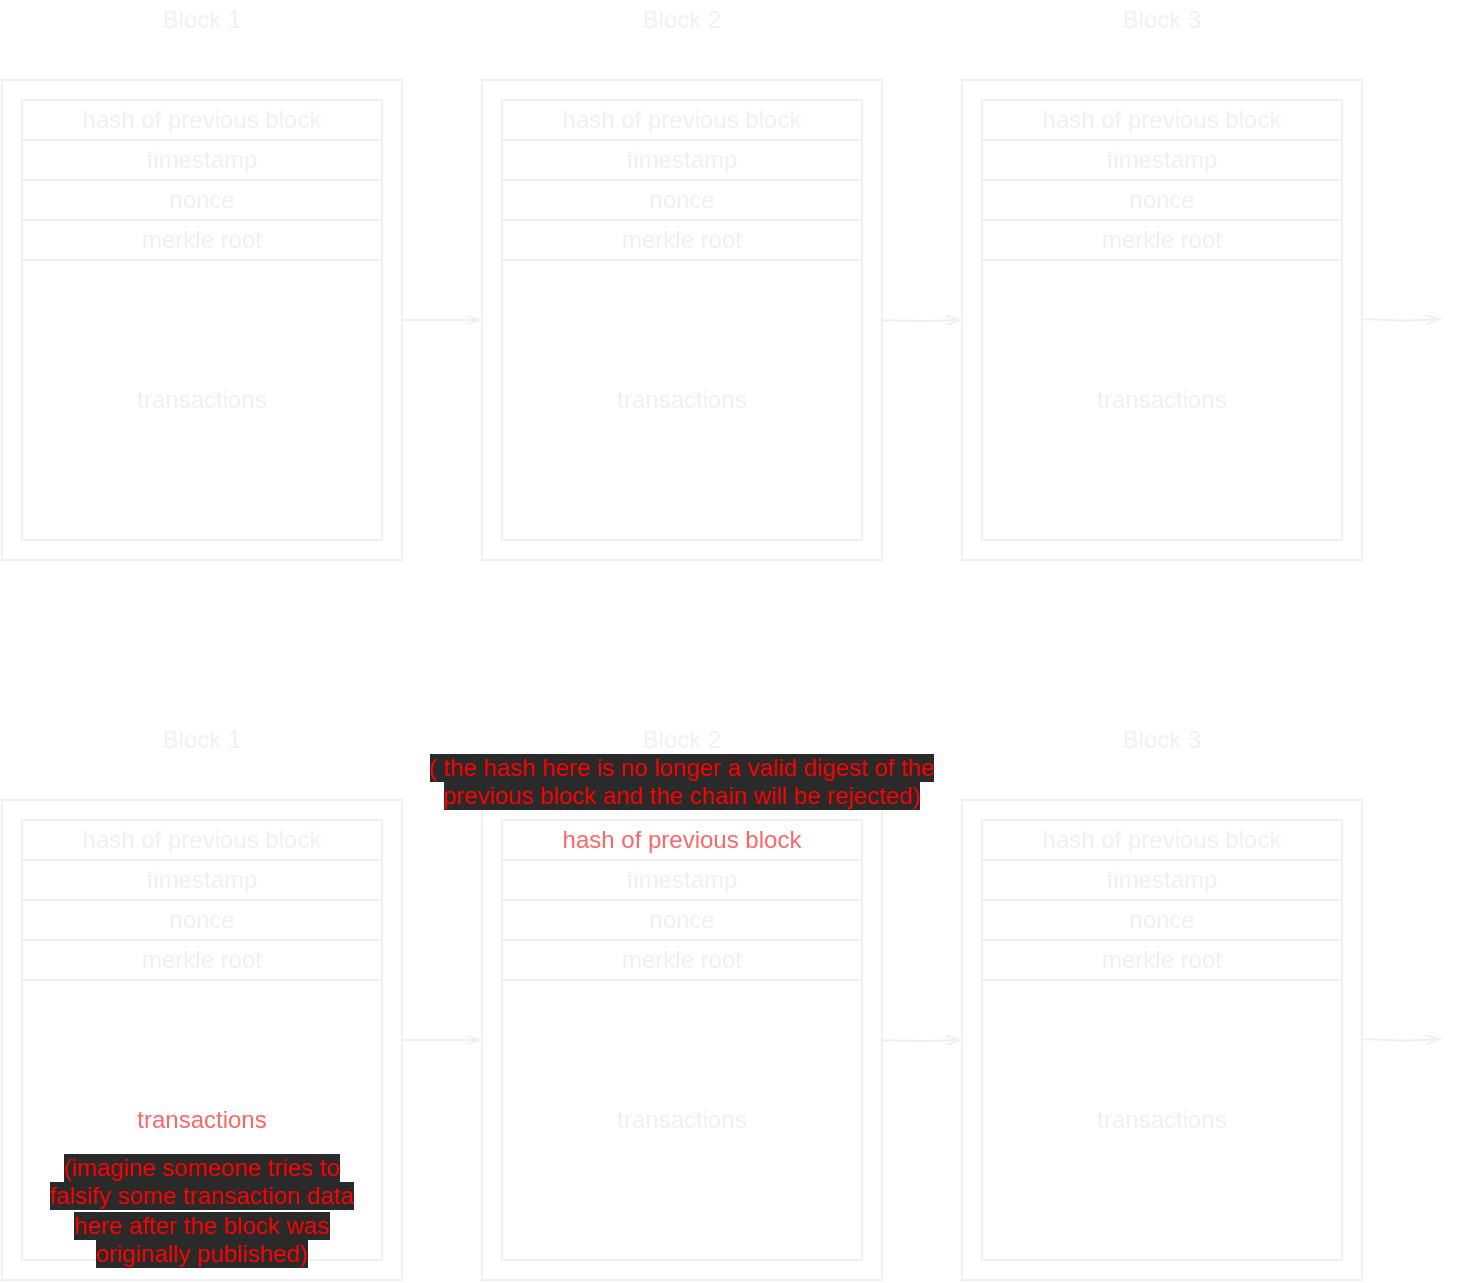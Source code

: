 <mxfile>
    <diagram id="1GRCF87MEDdChUUmZ0ac" name="block">
        <mxGraphModel dx="348" dy="273" grid="1" gridSize="10" guides="1" tooltips="1" connect="1" arrows="1" fold="1" page="1" pageScale="1" pageWidth="850" pageHeight="1100" math="0" shadow="0">
            <root>
                <mxCell id="0"/>
                <mxCell id="1" parent="0"/>
                <mxCell id="11" value="" style="group;strokeColor=#F0F0F0;fontColor=#F0F0F0;" vertex="1" connectable="0" parent="1">
                    <mxGeometry x="40" y="120" width="200" height="240" as="geometry"/>
                </mxCell>
                <mxCell id="3" value="" style="rounded=0;whiteSpace=wrap;html=1;strokeColor=#F0F0F0;fontColor=#F0F0F0;fillColor=none;" vertex="1" parent="11">
                    <mxGeometry width="200" height="240" as="geometry"/>
                </mxCell>
                <mxCell id="4" value="transactions" style="rounded=0;whiteSpace=wrap;html=1;strokeColor=#F0F0F0;fontColor=#F0F0F0;fillColor=none;" vertex="1" parent="11">
                    <mxGeometry x="10" y="90" width="180" height="140" as="geometry"/>
                </mxCell>
                <mxCell id="10" value="" style="group;strokeColor=#F0F0F0;fontColor=#F0F0F0;" vertex="1" connectable="0" parent="11">
                    <mxGeometry x="10" y="10" width="180" height="80" as="geometry"/>
                </mxCell>
                <mxCell id="5" value="hash of previous block" style="rounded=0;whiteSpace=wrap;html=1;strokeColor=#F0F0F0;fontColor=#F0F0F0;fillColor=none;" vertex="1" parent="10">
                    <mxGeometry width="180" height="20" as="geometry"/>
                </mxCell>
                <mxCell id="6" value="timestamp" style="rounded=0;whiteSpace=wrap;html=1;strokeColor=#F0F0F0;fontColor=#F0F0F0;fillColor=none;" vertex="1" parent="10">
                    <mxGeometry y="20" width="180" height="20" as="geometry"/>
                </mxCell>
                <mxCell id="7" value="nonce" style="rounded=0;whiteSpace=wrap;html=1;strokeColor=#F0F0F0;fontColor=#F0F0F0;fillColor=none;" vertex="1" parent="10">
                    <mxGeometry y="40" width="180" height="20" as="geometry"/>
                </mxCell>
                <mxCell id="8" value="merkle root" style="rounded=0;whiteSpace=wrap;html=1;strokeColor=#F0F0F0;fontColor=#F0F0F0;fillColor=none;" vertex="1" parent="10">
                    <mxGeometry y="60" width="180" height="20" as="geometry"/>
                </mxCell>
                <mxCell id="pNki4_hhaj4XndRfRFaX-11" value="" style="group;strokeColor=#F0F0F0;fontColor=#F0F0F0;" vertex="1" connectable="0" parent="1">
                    <mxGeometry x="280" y="120" width="200" height="240" as="geometry"/>
                </mxCell>
                <mxCell id="pNki4_hhaj4XndRfRFaX-12" value="" style="rounded=0;whiteSpace=wrap;html=1;strokeColor=#F0F0F0;fontColor=#F0F0F0;fillColor=none;" vertex="1" parent="pNki4_hhaj4XndRfRFaX-11">
                    <mxGeometry width="200" height="240" as="geometry"/>
                </mxCell>
                <mxCell id="pNki4_hhaj4XndRfRFaX-13" value="transactions" style="rounded=0;whiteSpace=wrap;html=1;strokeColor=#F0F0F0;fontColor=#F0F0F0;fillColor=none;" vertex="1" parent="pNki4_hhaj4XndRfRFaX-11">
                    <mxGeometry x="10" y="90" width="180" height="140" as="geometry"/>
                </mxCell>
                <mxCell id="pNki4_hhaj4XndRfRFaX-14" value="" style="group;strokeColor=#F0F0F0;fontColor=#F0F0F0;" vertex="1" connectable="0" parent="pNki4_hhaj4XndRfRFaX-11">
                    <mxGeometry x="10" y="10" width="180" height="80" as="geometry"/>
                </mxCell>
                <mxCell id="pNki4_hhaj4XndRfRFaX-15" value="hash of previous block" style="rounded=0;whiteSpace=wrap;html=1;strokeColor=#F0F0F0;fontColor=#F0F0F0;fillColor=none;" vertex="1" parent="pNki4_hhaj4XndRfRFaX-14">
                    <mxGeometry width="180" height="20" as="geometry"/>
                </mxCell>
                <mxCell id="pNki4_hhaj4XndRfRFaX-16" value="timestamp" style="rounded=0;whiteSpace=wrap;html=1;strokeColor=#F0F0F0;fontColor=#F0F0F0;fillColor=none;" vertex="1" parent="pNki4_hhaj4XndRfRFaX-14">
                    <mxGeometry y="20" width="180" height="20" as="geometry"/>
                </mxCell>
                <mxCell id="pNki4_hhaj4XndRfRFaX-17" value="nonce" style="rounded=0;whiteSpace=wrap;html=1;strokeColor=#F0F0F0;fontColor=#F0F0F0;fillColor=none;" vertex="1" parent="pNki4_hhaj4XndRfRFaX-14">
                    <mxGeometry y="40" width="180" height="20" as="geometry"/>
                </mxCell>
                <mxCell id="pNki4_hhaj4XndRfRFaX-18" value="merkle root" style="rounded=0;whiteSpace=wrap;html=1;strokeColor=#F0F0F0;fontColor=#F0F0F0;fillColor=none;" vertex="1" parent="pNki4_hhaj4XndRfRFaX-14">
                    <mxGeometry y="60" width="180" height="20" as="geometry"/>
                </mxCell>
                <mxCell id="pNki4_hhaj4XndRfRFaX-19" value="" style="group;strokeColor=#F0F0F0;fontColor=#F0F0F0;" vertex="1" connectable="0" parent="1">
                    <mxGeometry x="520" y="120" width="200" height="240" as="geometry"/>
                </mxCell>
                <mxCell id="pNki4_hhaj4XndRfRFaX-20" value="" style="rounded=0;whiteSpace=wrap;html=1;strokeColor=#F0F0F0;fontColor=#F0F0F0;fillColor=none;" vertex="1" parent="pNki4_hhaj4XndRfRFaX-19">
                    <mxGeometry width="200" height="240" as="geometry"/>
                </mxCell>
                <mxCell id="pNki4_hhaj4XndRfRFaX-21" value="transactions" style="rounded=0;whiteSpace=wrap;html=1;strokeColor=#F0F0F0;fontColor=#F0F0F0;fillColor=none;" vertex="1" parent="pNki4_hhaj4XndRfRFaX-19">
                    <mxGeometry x="10" y="90" width="180" height="140" as="geometry"/>
                </mxCell>
                <mxCell id="pNki4_hhaj4XndRfRFaX-22" value="" style="group;strokeColor=#F0F0F0;fontColor=#F0F0F0;" vertex="1" connectable="0" parent="pNki4_hhaj4XndRfRFaX-19">
                    <mxGeometry x="10" y="10" width="180" height="80" as="geometry"/>
                </mxCell>
                <mxCell id="pNki4_hhaj4XndRfRFaX-23" value="hash of previous block" style="rounded=0;whiteSpace=wrap;html=1;strokeColor=#F0F0F0;fontColor=#F0F0F0;fillColor=none;" vertex="1" parent="pNki4_hhaj4XndRfRFaX-22">
                    <mxGeometry width="180" height="20" as="geometry"/>
                </mxCell>
                <mxCell id="pNki4_hhaj4XndRfRFaX-24" value="timestamp" style="rounded=0;whiteSpace=wrap;html=1;strokeColor=#F0F0F0;fontColor=#F0F0F0;fillColor=none;" vertex="1" parent="pNki4_hhaj4XndRfRFaX-22">
                    <mxGeometry y="20" width="180" height="20" as="geometry"/>
                </mxCell>
                <mxCell id="pNki4_hhaj4XndRfRFaX-25" value="nonce" style="rounded=0;whiteSpace=wrap;html=1;strokeColor=#F0F0F0;fontColor=#F0F0F0;fillColor=none;" vertex="1" parent="pNki4_hhaj4XndRfRFaX-22">
                    <mxGeometry y="40" width="180" height="20" as="geometry"/>
                </mxCell>
                <mxCell id="pNki4_hhaj4XndRfRFaX-26" value="merkle root" style="rounded=0;whiteSpace=wrap;html=1;strokeColor=#F0F0F0;fontColor=#F0F0F0;fillColor=none;" vertex="1" parent="pNki4_hhaj4XndRfRFaX-22">
                    <mxGeometry y="60" width="180" height="20" as="geometry"/>
                </mxCell>
                <mxCell id="pNki4_hhaj4XndRfRFaX-27" value="Block 1" style="text;html=1;strokeColor=none;fillColor=none;align=center;verticalAlign=middle;whiteSpace=wrap;rounded=0;fontColor=#F0F0F0;" vertex="1" parent="1">
                    <mxGeometry x="80" y="80" width="120" height="20" as="geometry"/>
                </mxCell>
                <mxCell id="pNki4_hhaj4XndRfRFaX-28" value="Block 2" style="text;html=1;strokeColor=none;fillColor=none;align=center;verticalAlign=middle;whiteSpace=wrap;rounded=0;fontColor=#F0F0F0;" vertex="1" parent="1">
                    <mxGeometry x="320" y="80" width="120" height="20" as="geometry"/>
                </mxCell>
                <mxCell id="pNki4_hhaj4XndRfRFaX-29" value="Block 3" style="text;html=1;strokeColor=none;fillColor=none;align=center;verticalAlign=middle;whiteSpace=wrap;rounded=0;fontColor=#F0F0F0;" vertex="1" parent="1">
                    <mxGeometry x="560" y="80" width="120" height="20" as="geometry"/>
                </mxCell>
                <mxCell id="pNki4_hhaj4XndRfRFaX-30" style="edgeStyle=orthogonalEdgeStyle;rounded=0;orthogonalLoop=1;jettySize=auto;html=1;exitX=1;exitY=0.5;exitDx=0;exitDy=0;entryX=0;entryY=0.5;entryDx=0;entryDy=0;startArrow=none;startFill=0;endArrow=openThin;endFill=0;strokeColor=#F0F0F0;fontColor=#F0F0F0;" edge="1" parent="1" source="3" target="pNki4_hhaj4XndRfRFaX-12">
                    <mxGeometry relative="1" as="geometry"/>
                </mxCell>
                <mxCell id="pNki4_hhaj4XndRfRFaX-31" style="edgeStyle=orthogonalEdgeStyle;rounded=0;orthogonalLoop=1;jettySize=auto;html=1;entryX=0;entryY=0.5;entryDx=0;entryDy=0;startArrow=none;startFill=0;endArrow=openThin;endFill=0;strokeColor=#F0F0F0;fontColor=#F0F0F0;" edge="1" parent="1" target="pNki4_hhaj4XndRfRFaX-20">
                    <mxGeometry relative="1" as="geometry">
                        <mxPoint x="480" y="240" as="sourcePoint"/>
                        <mxPoint x="290" y="250" as="targetPoint"/>
                    </mxGeometry>
                </mxCell>
                <mxCell id="pNki4_hhaj4XndRfRFaX-32" style="edgeStyle=orthogonalEdgeStyle;rounded=0;orthogonalLoop=1;jettySize=auto;html=1;entryX=0;entryY=0.5;entryDx=0;entryDy=0;startArrow=none;startFill=0;endArrow=openThin;endFill=0;strokeColor=#F0F0F0;fontColor=#F0F0F0;" edge="1" parent="1">
                    <mxGeometry relative="1" as="geometry">
                        <mxPoint x="720" y="239.66" as="sourcePoint"/>
                        <mxPoint x="760" y="239.66" as="targetPoint"/>
                    </mxGeometry>
                </mxCell>
                <mxCell id="IhchUDKWC7QUjw-v6-Qa-11" value="" style="group;strokeColor=#F0F0F0;fontColor=#F0F0F0;align=center;" vertex="1" connectable="0" parent="1">
                    <mxGeometry x="40" y="480" width="200" height="240" as="geometry"/>
                </mxCell>
                <mxCell id="IhchUDKWC7QUjw-v6-Qa-12" value="" style="rounded=0;whiteSpace=wrap;html=1;strokeColor=#F0F0F0;fontColor=#F0F0F0;fillColor=none;" vertex="1" parent="IhchUDKWC7QUjw-v6-Qa-11">
                    <mxGeometry width="200" height="240" as="geometry"/>
                </mxCell>
                <mxCell id="IhchUDKWC7QUjw-v6-Qa-13" value="&lt;font color=&quot;#ff6666&quot;&gt;transactions&lt;/font&gt;" style="rounded=0;whiteSpace=wrap;html=1;strokeColor=#F0F0F0;fontColor=#F0F0F0;fillColor=none;" vertex="1" parent="IhchUDKWC7QUjw-v6-Qa-11">
                    <mxGeometry x="10" y="90" width="180" height="140" as="geometry"/>
                </mxCell>
                <mxCell id="IhchUDKWC7QUjw-v6-Qa-14" value="" style="group;strokeColor=#F0F0F0;fontColor=#F0F0F0;" vertex="1" connectable="0" parent="IhchUDKWC7QUjw-v6-Qa-11">
                    <mxGeometry x="10" y="10" width="180" height="80" as="geometry"/>
                </mxCell>
                <mxCell id="IhchUDKWC7QUjw-v6-Qa-15" value="hash of previous block" style="rounded=0;whiteSpace=wrap;html=1;strokeColor=#F0F0F0;fontColor=#F0F0F0;fillColor=none;" vertex="1" parent="IhchUDKWC7QUjw-v6-Qa-14">
                    <mxGeometry width="180" height="20" as="geometry"/>
                </mxCell>
                <mxCell id="IhchUDKWC7QUjw-v6-Qa-16" value="timestamp" style="rounded=0;whiteSpace=wrap;html=1;strokeColor=#F0F0F0;fontColor=#F0F0F0;fillColor=none;" vertex="1" parent="IhchUDKWC7QUjw-v6-Qa-14">
                    <mxGeometry y="20" width="180" height="20" as="geometry"/>
                </mxCell>
                <mxCell id="IhchUDKWC7QUjw-v6-Qa-17" value="nonce" style="rounded=0;whiteSpace=wrap;html=1;strokeColor=#F0F0F0;fontColor=#F0F0F0;fillColor=none;" vertex="1" parent="IhchUDKWC7QUjw-v6-Qa-14">
                    <mxGeometry y="40" width="180" height="20" as="geometry"/>
                </mxCell>
                <mxCell id="IhchUDKWC7QUjw-v6-Qa-18" value="merkle root" style="rounded=0;whiteSpace=wrap;html=1;strokeColor=#F0F0F0;fontColor=#F0F0F0;fillColor=none;" vertex="1" parent="IhchUDKWC7QUjw-v6-Qa-14">
                    <mxGeometry y="60" width="180" height="20" as="geometry"/>
                </mxCell>
                <mxCell id="IhchUDKWC7QUjw-v6-Qa-41" value="&lt;span style=&quot;color: rgb(255 , 0 , 0) ; font-family: &amp;#34;helvetica&amp;#34; ; font-size: 12px ; font-style: normal ; font-weight: 400 ; letter-spacing: normal ; text-indent: 0px ; text-transform: none ; word-spacing: 0px ; background-color: rgb(42 , 42 , 42) ; display: inline ; float: none&quot;&gt;(imagine someone tries to falsify some transaction data here after the block was originally published)&lt;/span&gt;" style="text;whiteSpace=wrap;html=1;fontColor=#F0F0F0;align=center;" vertex="1" parent="IhchUDKWC7QUjw-v6-Qa-11">
                    <mxGeometry x="20" y="170" width="160" height="30" as="geometry"/>
                </mxCell>
                <mxCell id="IhchUDKWC7QUjw-v6-Qa-19" value="" style="group;strokeColor=#F0F0F0;fontColor=#F0F0F0;" vertex="1" connectable="0" parent="1">
                    <mxGeometry x="280" y="480" width="200" height="240" as="geometry"/>
                </mxCell>
                <mxCell id="IhchUDKWC7QUjw-v6-Qa-20" value="" style="rounded=0;whiteSpace=wrap;html=1;strokeColor=#F0F0F0;fontColor=#F0F0F0;fillColor=none;" vertex="1" parent="IhchUDKWC7QUjw-v6-Qa-19">
                    <mxGeometry width="200" height="240" as="geometry"/>
                </mxCell>
                <mxCell id="IhchUDKWC7QUjw-v6-Qa-21" value="transactions" style="rounded=0;whiteSpace=wrap;html=1;strokeColor=#F0F0F0;fontColor=#F0F0F0;fillColor=none;" vertex="1" parent="IhchUDKWC7QUjw-v6-Qa-19">
                    <mxGeometry x="10" y="90" width="180" height="140" as="geometry"/>
                </mxCell>
                <mxCell id="IhchUDKWC7QUjw-v6-Qa-22" value="" style="group;strokeColor=#F0F0F0;fontColor=#F0F0F0;" vertex="1" connectable="0" parent="IhchUDKWC7QUjw-v6-Qa-19">
                    <mxGeometry x="10" y="10" width="180" height="80" as="geometry"/>
                </mxCell>
                <mxCell id="IhchUDKWC7QUjw-v6-Qa-23" value="&lt;font color=&quot;#ff6666&quot;&gt;hash of previous block&lt;/font&gt;" style="rounded=0;whiteSpace=wrap;html=1;strokeColor=#F0F0F0;fontColor=#F0F0F0;fillColor=none;" vertex="1" parent="IhchUDKWC7QUjw-v6-Qa-22">
                    <mxGeometry width="180" height="20" as="geometry"/>
                </mxCell>
                <mxCell id="IhchUDKWC7QUjw-v6-Qa-24" value="timestamp" style="rounded=0;whiteSpace=wrap;html=1;strokeColor=#F0F0F0;fontColor=#F0F0F0;fillColor=none;" vertex="1" parent="IhchUDKWC7QUjw-v6-Qa-22">
                    <mxGeometry y="20" width="180" height="20" as="geometry"/>
                </mxCell>
                <mxCell id="IhchUDKWC7QUjw-v6-Qa-25" value="nonce" style="rounded=0;whiteSpace=wrap;html=1;strokeColor=#F0F0F0;fontColor=#F0F0F0;fillColor=none;" vertex="1" parent="IhchUDKWC7QUjw-v6-Qa-22">
                    <mxGeometry y="40" width="180" height="20" as="geometry"/>
                </mxCell>
                <mxCell id="IhchUDKWC7QUjw-v6-Qa-26" value="merkle root" style="rounded=0;whiteSpace=wrap;html=1;strokeColor=#F0F0F0;fontColor=#F0F0F0;fillColor=none;" vertex="1" parent="IhchUDKWC7QUjw-v6-Qa-22">
                    <mxGeometry y="60" width="180" height="20" as="geometry"/>
                </mxCell>
                <mxCell id="IhchUDKWC7QUjw-v6-Qa-27" value="" style="group;strokeColor=#F0F0F0;fontColor=#F0F0F0;" vertex="1" connectable="0" parent="1">
                    <mxGeometry x="520" y="480" width="200" height="240" as="geometry"/>
                </mxCell>
                <mxCell id="IhchUDKWC7QUjw-v6-Qa-28" value="" style="rounded=0;whiteSpace=wrap;html=1;strokeColor=#F0F0F0;fontColor=#F0F0F0;fillColor=none;" vertex="1" parent="IhchUDKWC7QUjw-v6-Qa-27">
                    <mxGeometry width="200" height="240" as="geometry"/>
                </mxCell>
                <mxCell id="IhchUDKWC7QUjw-v6-Qa-29" value="transactions" style="rounded=0;whiteSpace=wrap;html=1;strokeColor=#F0F0F0;fontColor=#F0F0F0;fillColor=none;" vertex="1" parent="IhchUDKWC7QUjw-v6-Qa-27">
                    <mxGeometry x="10" y="90" width="180" height="140" as="geometry"/>
                </mxCell>
                <mxCell id="IhchUDKWC7QUjw-v6-Qa-30" value="" style="group;strokeColor=#F0F0F0;fontColor=#F0F0F0;" vertex="1" connectable="0" parent="IhchUDKWC7QUjw-v6-Qa-27">
                    <mxGeometry x="10" y="10" width="180" height="80" as="geometry"/>
                </mxCell>
                <mxCell id="IhchUDKWC7QUjw-v6-Qa-31" value="hash of previous block" style="rounded=0;whiteSpace=wrap;html=1;strokeColor=#F0F0F0;fontColor=#F0F0F0;fillColor=none;" vertex="1" parent="IhchUDKWC7QUjw-v6-Qa-30">
                    <mxGeometry width="180" height="20" as="geometry"/>
                </mxCell>
                <mxCell id="IhchUDKWC7QUjw-v6-Qa-32" value="timestamp" style="rounded=0;whiteSpace=wrap;html=1;strokeColor=#F0F0F0;fontColor=#F0F0F0;fillColor=none;" vertex="1" parent="IhchUDKWC7QUjw-v6-Qa-30">
                    <mxGeometry y="20" width="180" height="20" as="geometry"/>
                </mxCell>
                <mxCell id="IhchUDKWC7QUjw-v6-Qa-33" value="nonce" style="rounded=0;whiteSpace=wrap;html=1;strokeColor=#F0F0F0;fontColor=#F0F0F0;fillColor=none;" vertex="1" parent="IhchUDKWC7QUjw-v6-Qa-30">
                    <mxGeometry y="40" width="180" height="20" as="geometry"/>
                </mxCell>
                <mxCell id="IhchUDKWC7QUjw-v6-Qa-34" value="merkle root" style="rounded=0;whiteSpace=wrap;html=1;strokeColor=#F0F0F0;fontColor=#F0F0F0;fillColor=none;" vertex="1" parent="IhchUDKWC7QUjw-v6-Qa-30">
                    <mxGeometry y="60" width="180" height="20" as="geometry"/>
                </mxCell>
                <mxCell id="IhchUDKWC7QUjw-v6-Qa-35" value="Block 1" style="text;html=1;strokeColor=none;fillColor=none;align=center;verticalAlign=middle;whiteSpace=wrap;rounded=0;fontColor=#F0F0F0;" vertex="1" parent="1">
                    <mxGeometry x="80" y="440" width="120" height="20" as="geometry"/>
                </mxCell>
                <mxCell id="IhchUDKWC7QUjw-v6-Qa-36" value="Block 2" style="text;html=1;strokeColor=none;fillColor=none;align=center;verticalAlign=middle;whiteSpace=wrap;rounded=0;fontColor=#F0F0F0;" vertex="1" parent="1">
                    <mxGeometry x="320" y="440" width="120" height="20" as="geometry"/>
                </mxCell>
                <mxCell id="IhchUDKWC7QUjw-v6-Qa-37" value="Block 3" style="text;html=1;strokeColor=none;fillColor=none;align=center;verticalAlign=middle;whiteSpace=wrap;rounded=0;fontColor=#F0F0F0;" vertex="1" parent="1">
                    <mxGeometry x="560" y="440" width="120" height="20" as="geometry"/>
                </mxCell>
                <mxCell id="IhchUDKWC7QUjw-v6-Qa-38" style="edgeStyle=orthogonalEdgeStyle;rounded=0;orthogonalLoop=1;jettySize=auto;html=1;exitX=1;exitY=0.5;exitDx=0;exitDy=0;entryX=0;entryY=0.5;entryDx=0;entryDy=0;startArrow=none;startFill=0;endArrow=openThin;endFill=0;strokeColor=#F0F0F0;fontColor=#F0F0F0;" edge="1" parent="1" source="IhchUDKWC7QUjw-v6-Qa-12" target="IhchUDKWC7QUjw-v6-Qa-20">
                    <mxGeometry relative="1" as="geometry"/>
                </mxCell>
                <mxCell id="IhchUDKWC7QUjw-v6-Qa-39" style="edgeStyle=orthogonalEdgeStyle;rounded=0;orthogonalLoop=1;jettySize=auto;html=1;entryX=0;entryY=0.5;entryDx=0;entryDy=0;startArrow=none;startFill=0;endArrow=openThin;endFill=0;strokeColor=#F0F0F0;fontColor=#F0F0F0;" edge="1" parent="1" target="IhchUDKWC7QUjw-v6-Qa-28">
                    <mxGeometry relative="1" as="geometry">
                        <mxPoint x="480" y="600" as="sourcePoint"/>
                        <mxPoint x="290" y="610" as="targetPoint"/>
                    </mxGeometry>
                </mxCell>
                <mxCell id="IhchUDKWC7QUjw-v6-Qa-40" style="edgeStyle=orthogonalEdgeStyle;rounded=0;orthogonalLoop=1;jettySize=auto;html=1;entryX=0;entryY=0.5;entryDx=0;entryDy=0;startArrow=none;startFill=0;endArrow=openThin;endFill=0;strokeColor=#F0F0F0;fontColor=#F0F0F0;" edge="1" parent="1">
                    <mxGeometry relative="1" as="geometry">
                        <mxPoint x="720" y="599.66" as="sourcePoint"/>
                        <mxPoint x="760" y="599.66" as="targetPoint"/>
                    </mxGeometry>
                </mxCell>
                <mxCell id="IhchUDKWC7QUjw-v6-Qa-43" value="&lt;span style=&quot;color: rgb(255 , 0 , 0) ; font-family: &amp;#34;helvetica&amp;#34; ; font-size: 12px ; font-style: normal ; font-weight: 400 ; letter-spacing: normal ; text-indent: 0px ; text-transform: none ; word-spacing: 0px ; background-color: rgb(42 , 42 , 42) ; display: inline ; float: none&quot;&gt;( the hash here is no longer a valid digest of the previous block and the chain will be rejected)&lt;/span&gt;" style="text;whiteSpace=wrap;html=1;fontColor=#F0F0F0;align=center;" vertex="1" parent="1">
                    <mxGeometry x="240" y="450" width="280" height="30" as="geometry"/>
                </mxCell>
            </root>
        </mxGraphModel>
    </diagram>
    <diagram id="W4BKECktwOjYHuGcndTP" name="Merkle Tree">
        <mxGraphModel dx="695" dy="545" grid="1" gridSize="10" guides="1" tooltips="1" connect="1" arrows="1" fold="1" page="1" pageScale="1" pageWidth="850" pageHeight="1100" math="0" shadow="0">
            <root>
                <mxCell id="FPImrqedmE8MAAXKtZ2X-0"/>
                <mxCell id="FPImrqedmE8MAAXKtZ2X-1" parent="FPImrqedmE8MAAXKtZ2X-0"/>
                <mxCell id="FPImrqedmE8MAAXKtZ2X-2" value="Leaf Node 1&lt;br&gt;data 1" style="rounded=0;whiteSpace=wrap;html=1;strokeColor=#F0F0F0;fillColor=none;fontColor=#F0F0F0;" vertex="1" parent="FPImrqedmE8MAAXKtZ2X-1">
                    <mxGeometry x="40" y="400" width="120" height="40" as="geometry"/>
                </mxCell>
                <mxCell id="FPImrqedmE8MAAXKtZ2X-3" value="Leaf Node 2&lt;br&gt;data 2" style="rounded=0;whiteSpace=wrap;html=1;strokeColor=#F0F0F0;fillColor=none;fontColor=#F0F0F0;" vertex="1" parent="FPImrqedmE8MAAXKtZ2X-1">
                    <mxGeometry x="200" y="400" width="120" height="40" as="geometry"/>
                </mxCell>
                <mxCell id="FPImrqedmE8MAAXKtZ2X-4" value="Leaf Node 3&lt;br&gt;data 3" style="rounded=0;whiteSpace=wrap;html=1;strokeColor=#F0F0F0;fillColor=none;fontColor=#F0F0F0;" vertex="1" parent="FPImrqedmE8MAAXKtZ2X-1">
                    <mxGeometry x="360" y="400" width="120" height="40" as="geometry"/>
                </mxCell>
                <mxCell id="FPImrqedmE8MAAXKtZ2X-5" value="Leaf Node 4&lt;br&gt;data 4" style="rounded=0;whiteSpace=wrap;html=1;strokeColor=#F0F0F0;fillColor=none;fontColor=#F0F0F0;" vertex="1" parent="FPImrqedmE8MAAXKtZ2X-1">
                    <mxGeometry x="520" y="400" width="120" height="40" as="geometry"/>
                </mxCell>
                <mxCell id="FPImrqedmE8MAAXKtZ2X-12" value="" style="edgeStyle=orthogonalEdgeStyle;rounded=0;orthogonalLoop=1;jettySize=auto;html=1;startArrow=blockThin;startFill=1;endArrow=none;endFill=0;strokeColor=#F0F0F0;" edge="1" parent="FPImrqedmE8MAAXKtZ2X-1" source="FPImrqedmE8MAAXKtZ2X-6" target="FPImrqedmE8MAAXKtZ2X-2">
                    <mxGeometry relative="1" as="geometry"/>
                </mxCell>
                <mxCell id="FPImrqedmE8MAAXKtZ2X-6" value="Hash 1-1&lt;br&gt;hash( Leaf Node 1 )" style="rounded=0;whiteSpace=wrap;html=1;strokeColor=#F0F0F0;fillColor=none;fontColor=#F0F0F0;" vertex="1" parent="FPImrqedmE8MAAXKtZ2X-1">
                    <mxGeometry x="40" y="320" width="120" height="40" as="geometry"/>
                </mxCell>
                <mxCell id="FPImrqedmE8MAAXKtZ2X-13" value="" style="edgeStyle=orthogonalEdgeStyle;rounded=0;orthogonalLoop=1;jettySize=auto;html=1;startArrow=blockThin;startFill=1;endArrow=none;endFill=0;strokeColor=#F0F0F0;" edge="1" parent="FPImrqedmE8MAAXKtZ2X-1" source="FPImrqedmE8MAAXKtZ2X-7" target="FPImrqedmE8MAAXKtZ2X-3">
                    <mxGeometry relative="1" as="geometry"/>
                </mxCell>
                <mxCell id="FPImrqedmE8MAAXKtZ2X-7" value="Hash 1-2&lt;br&gt;hash( Leaf Node 2 )" style="rounded=0;whiteSpace=wrap;html=1;strokeColor=#F0F0F0;fillColor=none;fontColor=#F0F0F0;" vertex="1" parent="FPImrqedmE8MAAXKtZ2X-1">
                    <mxGeometry x="200" y="320" width="120" height="40" as="geometry"/>
                </mxCell>
                <mxCell id="FPImrqedmE8MAAXKtZ2X-15" value="" style="edgeStyle=orthogonalEdgeStyle;rounded=0;orthogonalLoop=1;jettySize=auto;html=1;startArrow=blockThin;startFill=1;endArrow=none;endFill=0;strokeColor=#F0F0F0;" edge="1" parent="FPImrqedmE8MAAXKtZ2X-1" source="FPImrqedmE8MAAXKtZ2X-8" target="FPImrqedmE8MAAXKtZ2X-4">
                    <mxGeometry relative="1" as="geometry"/>
                </mxCell>
                <mxCell id="FPImrqedmE8MAAXKtZ2X-8" value="Hash 2-1&lt;br&gt;hash( Leaf Node 3 )" style="rounded=0;whiteSpace=wrap;html=1;strokeColor=#F0F0F0;fillColor=none;fontColor=#F0F0F0;" vertex="1" parent="FPImrqedmE8MAAXKtZ2X-1">
                    <mxGeometry x="360" y="320" width="120" height="40" as="geometry"/>
                </mxCell>
                <mxCell id="FPImrqedmE8MAAXKtZ2X-16" value="" style="edgeStyle=orthogonalEdgeStyle;rounded=0;orthogonalLoop=1;jettySize=auto;html=1;startArrow=blockThin;startFill=1;endArrow=none;endFill=0;strokeColor=#F0F0F0;" edge="1" parent="FPImrqedmE8MAAXKtZ2X-1" source="FPImrqedmE8MAAXKtZ2X-9" target="FPImrqedmE8MAAXKtZ2X-5">
                    <mxGeometry relative="1" as="geometry"/>
                </mxCell>
                <mxCell id="FPImrqedmE8MAAXKtZ2X-9" value="Hash 2-2&lt;br&gt;hash( Leaf Node 4 )" style="rounded=0;whiteSpace=wrap;html=1;strokeColor=#F0F0F0;fillColor=none;fontColor=#F0F0F0;" vertex="1" parent="FPImrqedmE8MAAXKtZ2X-1">
                    <mxGeometry x="520" y="320" width="120" height="40" as="geometry"/>
                </mxCell>
                <mxCell id="FPImrqedmE8MAAXKtZ2X-10" value="Hash 1&lt;br&gt;hash( Hash 1-1 + Hash 1-2 )" style="rounded=0;whiteSpace=wrap;html=1;strokeColor=#F0F0F0;fillColor=none;fontColor=#F0F0F0;" vertex="1" parent="FPImrqedmE8MAAXKtZ2X-1">
                    <mxGeometry x="90" y="240" width="180" height="40" as="geometry"/>
                </mxCell>
                <mxCell id="FPImrqedmE8MAAXKtZ2X-17" value="" style="edgeStyle=orthogonalEdgeStyle;rounded=0;orthogonalLoop=1;jettySize=auto;html=1;startArrow=blockThin;startFill=1;endArrow=none;endFill=0;strokeColor=#F0F0F0;" edge="1" parent="FPImrqedmE8MAAXKtZ2X-1" source="FPImrqedmE8MAAXKtZ2X-11" target="FPImrqedmE8MAAXKtZ2X-9">
                    <mxGeometry relative="1" as="geometry"/>
                </mxCell>
                <mxCell id="FPImrqedmE8MAAXKtZ2X-11" value="Hash 2&lt;br&gt;hash( Hash 2-1 + Hash 2-2 )" style="rounded=0;whiteSpace=wrap;html=1;strokeColor=#F0F0F0;fillColor=none;fontColor=#F0F0F0;" vertex="1" parent="FPImrqedmE8MAAXKtZ2X-1">
                    <mxGeometry x="410" y="240" width="180" height="40" as="geometry"/>
                </mxCell>
                <mxCell id="FPImrqedmE8MAAXKtZ2X-18" value="" style="edgeStyle=orthogonalEdgeStyle;rounded=0;orthogonalLoop=1;jettySize=auto;html=1;entryX=0.5;entryY=0;entryDx=0;entryDy=0;startArrow=blockThin;startFill=1;endArrow=none;endFill=0;strokeColor=#F0F0F0;" edge="1" parent="FPImrqedmE8MAAXKtZ2X-1" source="FPImrqedmE8MAAXKtZ2X-11" target="FPImrqedmE8MAAXKtZ2X-8">
                    <mxGeometry relative="1" as="geometry">
                        <mxPoint x="510" y="290" as="sourcePoint"/>
                        <mxPoint x="590" y="330" as="targetPoint"/>
                    </mxGeometry>
                </mxCell>
                <mxCell id="FPImrqedmE8MAAXKtZ2X-19" value="" style="edgeStyle=orthogonalEdgeStyle;rounded=0;orthogonalLoop=1;jettySize=auto;html=1;entryX=0.5;entryY=0;entryDx=0;entryDy=0;exitX=0.5;exitY=1;exitDx=0;exitDy=0;startArrow=blockThin;startFill=1;endArrow=none;endFill=0;strokeColor=#F0F0F0;" edge="1" parent="FPImrqedmE8MAAXKtZ2X-1" source="FPImrqedmE8MAAXKtZ2X-10" target="FPImrqedmE8MAAXKtZ2X-7">
                    <mxGeometry relative="1" as="geometry">
                        <mxPoint x="510" y="290" as="sourcePoint"/>
                        <mxPoint x="430" y="330" as="targetPoint"/>
                    </mxGeometry>
                </mxCell>
                <mxCell id="FPImrqedmE8MAAXKtZ2X-20" value="" style="edgeStyle=orthogonalEdgeStyle;rounded=0;orthogonalLoop=1;jettySize=auto;html=1;startArrow=blockThin;startFill=1;endArrow=none;endFill=0;strokeColor=#F0F0F0;" edge="1" parent="FPImrqedmE8MAAXKtZ2X-1" source="FPImrqedmE8MAAXKtZ2X-10" target="FPImrqedmE8MAAXKtZ2X-6">
                    <mxGeometry relative="1" as="geometry">
                        <mxPoint x="190" y="290" as="sourcePoint"/>
                        <mxPoint x="270" y="330" as="targetPoint"/>
                    </mxGeometry>
                </mxCell>
                <mxCell id="FPImrqedmE8MAAXKtZ2X-22" value="Top Hash (Merkle Root)&lt;br&gt;hash( Hash 1 + Hash 2 )" style="rounded=0;whiteSpace=wrap;html=1;strokeColor=#F0F0F0;fillColor=none;fontColor=#F0F0F0;" vertex="1" parent="FPImrqedmE8MAAXKtZ2X-1">
                    <mxGeometry x="250" y="160" width="180" height="40" as="geometry"/>
                </mxCell>
                <mxCell id="FPImrqedmE8MAAXKtZ2X-23" value="" style="edgeStyle=orthogonalEdgeStyle;rounded=0;orthogonalLoop=1;jettySize=auto;html=1;exitX=0.5;exitY=1;exitDx=0;exitDy=0;entryX=0.5;entryY=0;entryDx=0;entryDy=0;startArrow=blockThin;startFill=1;endArrow=none;endFill=0;strokeColor=#F0F0F0;" edge="1" parent="FPImrqedmE8MAAXKtZ2X-1" source="FPImrqedmE8MAAXKtZ2X-22" target="FPImrqedmE8MAAXKtZ2X-10">
                    <mxGeometry relative="1" as="geometry">
                        <mxPoint x="190" y="290" as="sourcePoint"/>
                        <mxPoint x="110" y="330" as="targetPoint"/>
                    </mxGeometry>
                </mxCell>
                <mxCell id="FPImrqedmE8MAAXKtZ2X-24" value="" style="edgeStyle=orthogonalEdgeStyle;rounded=0;orthogonalLoop=1;jettySize=auto;html=1;exitX=0.5;exitY=1;exitDx=0;exitDy=0;entryX=0.5;entryY=0;entryDx=0;entryDy=0;startArrow=blockThin;startFill=1;endArrow=none;endFill=0;strokeColor=#F0F0F0;" edge="1" parent="FPImrqedmE8MAAXKtZ2X-1" source="FPImrqedmE8MAAXKtZ2X-22" target="FPImrqedmE8MAAXKtZ2X-11">
                    <mxGeometry relative="1" as="geometry">
                        <mxPoint x="350" y="210" as="sourcePoint"/>
                        <mxPoint x="190" y="250" as="targetPoint"/>
                    </mxGeometry>
                </mxCell>
            </root>
        </mxGraphModel>
    </diagram>
</mxfile>